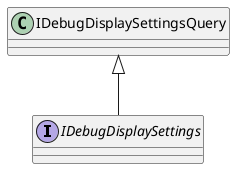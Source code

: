 @startuml
interface IDebugDisplaySettings {
}
IDebugDisplaySettingsQuery <|-- IDebugDisplaySettings
@enduml
